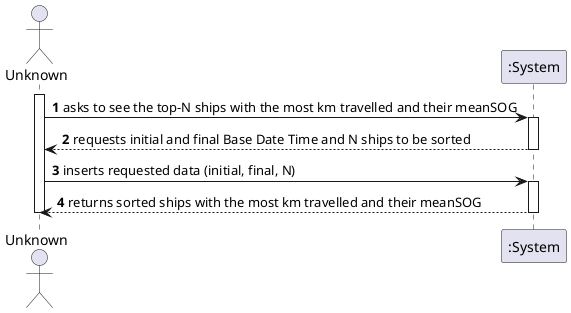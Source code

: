 @startuml
autonumber
actor "Unknown" as OE

activate OE
OE -> ":System" : asks to see the top-N ships with the most km travelled and their meanSOG
activate ":System"
":System" --> OE : requests initial and final Base Date Time and N ships to be sorted
deactivate ":System"
OE -> ":System" : inserts requested data (initial, final, N)
activate ":System"

":System" --> OE : returns sorted ships with the most km travelled and their meanSOG
deactivate ":System"
deactivate OE

@enduml